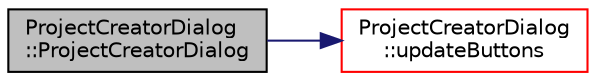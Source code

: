 digraph "ProjectCreatorDialog::ProjectCreatorDialog"
{
 // LATEX_PDF_SIZE
  edge [fontname="Helvetica",fontsize="10",labelfontname="Helvetica",labelfontsize="10"];
  node [fontname="Helvetica",fontsize="10",shape=record];
  rankdir="LR";
  Node1 [label="ProjectCreatorDialog\l::ProjectCreatorDialog",height=0.2,width=0.4,color="black", fillcolor="grey75", style="filled", fontcolor="black",tooltip=" "];
  Node1 -> Node2 [color="midnightblue",fontsize="10",style="solid",fontname="Helvetica"];
  Node2 [label="ProjectCreatorDialog\l::updateButtons",height=0.2,width=0.4,color="red", fillcolor="white", style="filled",URL="$class_project_creator_dialog.html#ac87e95f43d33394acb30f146a9214913",tooltip=" "];
}
